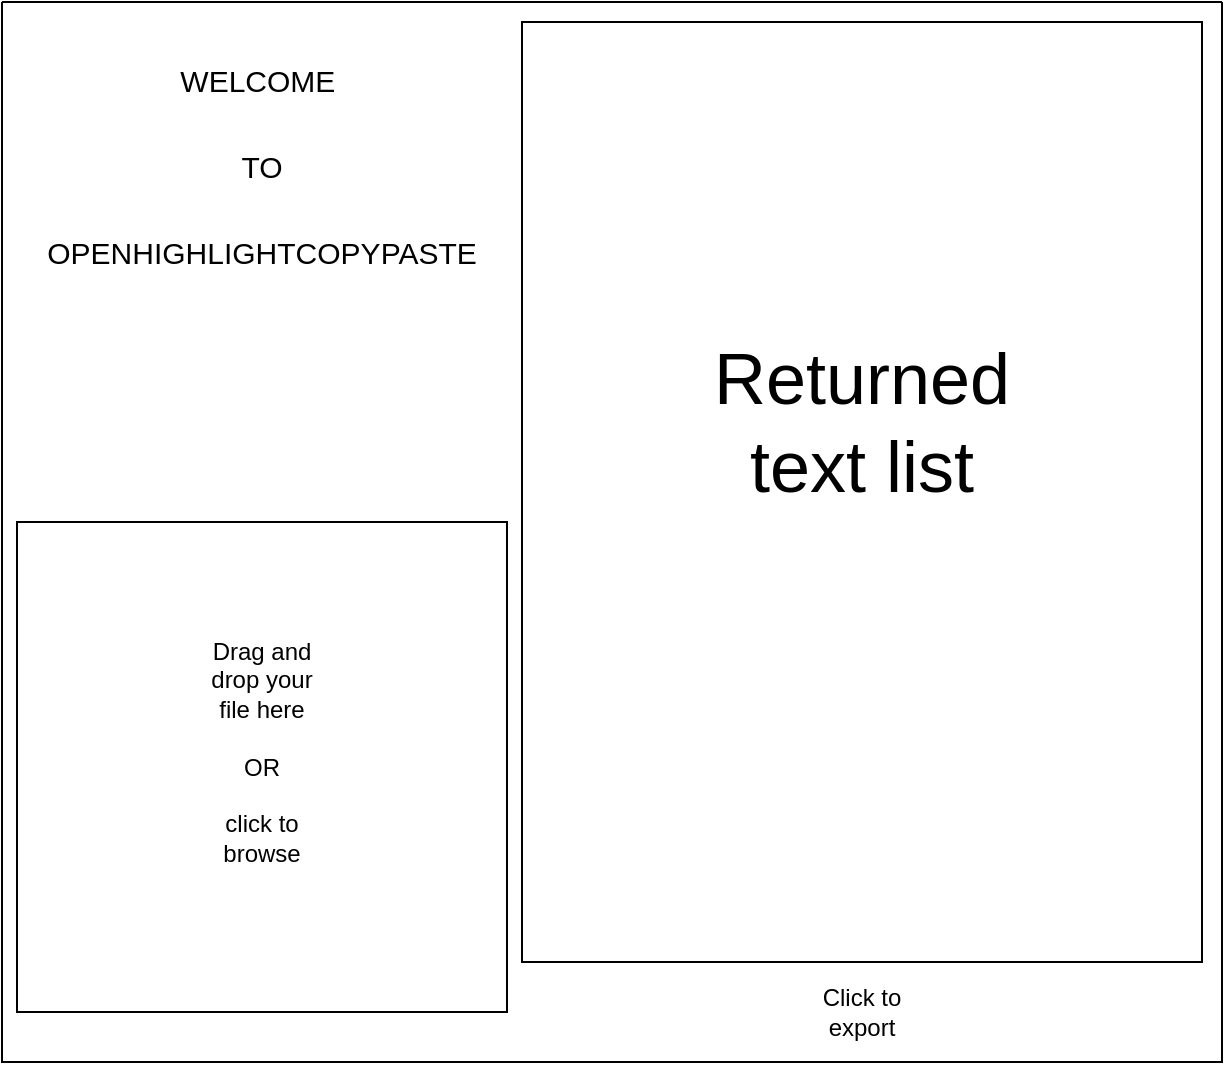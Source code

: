 <mxfile version="15.7.4" type="device"><diagram id="j7N8-KirtQy471sR11Kf" name="Page-1"><mxGraphModel dx="1426" dy="792" grid="1" gridSize="10" guides="1" tooltips="1" connect="1" arrows="1" fold="1" page="1" pageScale="1" pageWidth="850" pageHeight="1100" math="0" shadow="0"><root><mxCell id="0"/><mxCell id="1" parent="0"/><mxCell id="JAwgkjbnOZ0lCuGCvcXU-1" value="" style="swimlane;startSize=0;" vertex="1" parent="1"><mxGeometry x="120" y="200" width="610" height="530" as="geometry"/></mxCell><mxCell id="JAwgkjbnOZ0lCuGCvcXU-2" value="" style="whiteSpace=wrap;html=1;aspect=fixed;" vertex="1" parent="JAwgkjbnOZ0lCuGCvcXU-1"><mxGeometry x="7.5" y="260" width="245" height="245" as="geometry"/></mxCell><mxCell id="JAwgkjbnOZ0lCuGCvcXU-3" value="Drag and drop your file here&lt;br&gt;&lt;br&gt;OR&lt;br&gt;&lt;br&gt;click to browse" style="text;html=1;strokeColor=none;fillColor=none;align=center;verticalAlign=middle;whiteSpace=wrap;rounded=0;" vertex="1" parent="JAwgkjbnOZ0lCuGCvcXU-1"><mxGeometry x="100" y="360" width="60" height="30" as="geometry"/></mxCell><mxCell id="JAwgkjbnOZ0lCuGCvcXU-4" value="" style="rounded=0;whiteSpace=wrap;html=1;" vertex="1" parent="JAwgkjbnOZ0lCuGCvcXU-1"><mxGeometry x="260" y="10" width="340" height="470" as="geometry"/></mxCell><mxCell id="JAwgkjbnOZ0lCuGCvcXU-5" value="Click to export" style="text;html=1;strokeColor=none;fillColor=none;align=center;verticalAlign=middle;whiteSpace=wrap;rounded=0;" vertex="1" parent="JAwgkjbnOZ0lCuGCvcXU-1"><mxGeometry x="400" y="490" width="60" height="30" as="geometry"/></mxCell><mxCell id="JAwgkjbnOZ0lCuGCvcXU-6" value="&lt;font style=&quot;font-size: 36px&quot;&gt;Returned text list&lt;/font&gt;" style="text;html=1;strokeColor=none;fillColor=none;align=center;verticalAlign=middle;whiteSpace=wrap;rounded=0;" vertex="1" parent="JAwgkjbnOZ0lCuGCvcXU-1"><mxGeometry x="375" y="110" width="110" height="200" as="geometry"/></mxCell><mxCell id="JAwgkjbnOZ0lCuGCvcXU-7" value="&lt;font style=&quot;font-size: 15px&quot;&gt;WELCOME&amp;nbsp;&lt;br&gt;TO&lt;br&gt;OPENHIGHLIGHTCOPYPASTE&lt;/font&gt;" style="text;html=1;strokeColor=none;fillColor=none;align=center;verticalAlign=middle;whiteSpace=wrap;rounded=0;fontSize=36;" vertex="1" parent="JAwgkjbnOZ0lCuGCvcXU-1"><mxGeometry x="100" y="60" width="60" height="30" as="geometry"/></mxCell></root></mxGraphModel></diagram></mxfile>